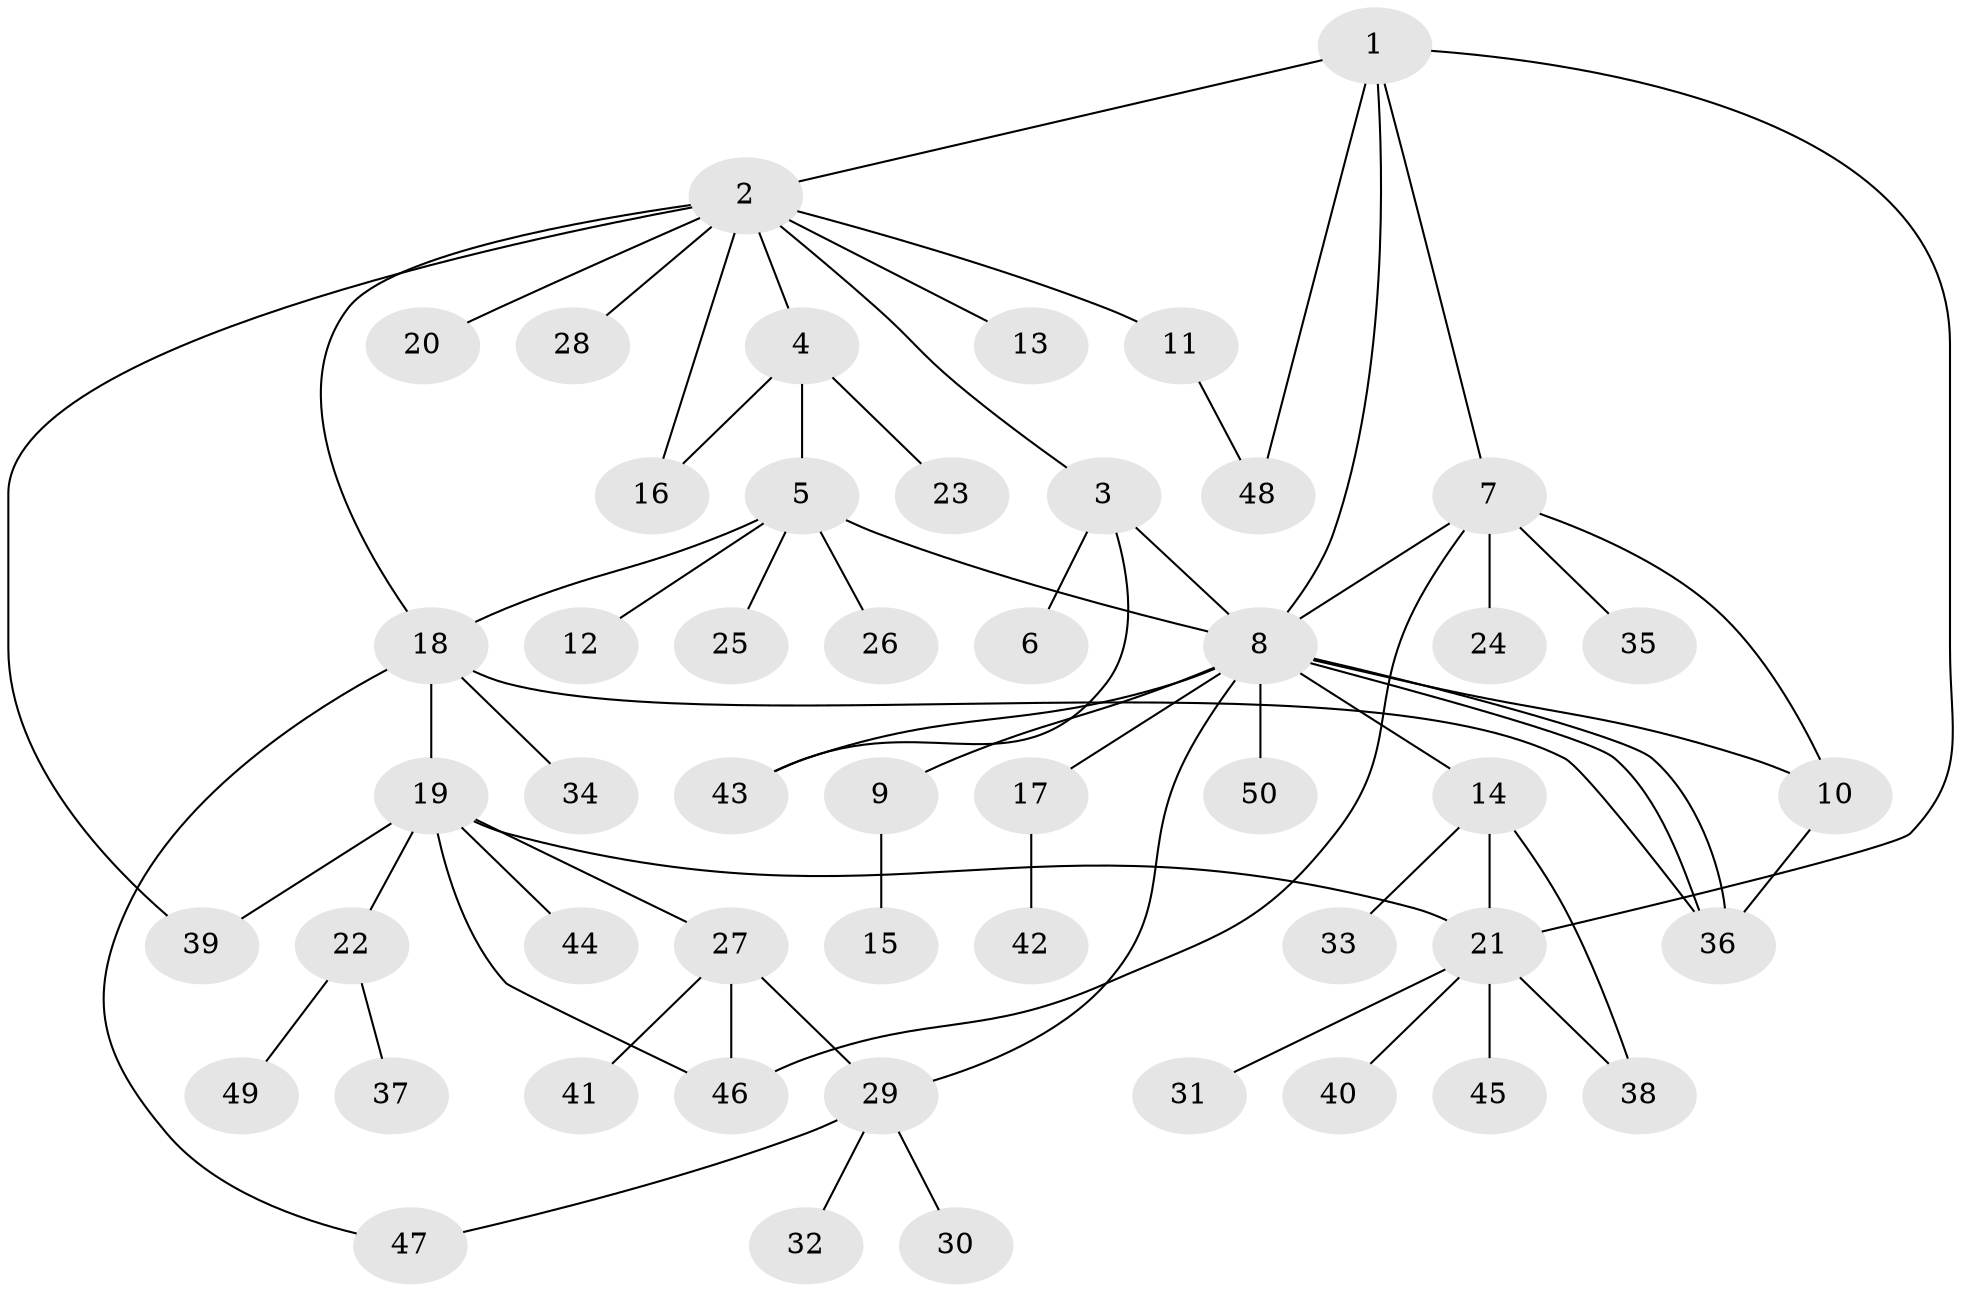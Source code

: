 // Generated by graph-tools (version 1.1) at 2025/11/02/27/25 16:11:13]
// undirected, 50 vertices, 68 edges
graph export_dot {
graph [start="1"]
  node [color=gray90,style=filled];
  1;
  2;
  3;
  4;
  5;
  6;
  7;
  8;
  9;
  10;
  11;
  12;
  13;
  14;
  15;
  16;
  17;
  18;
  19;
  20;
  21;
  22;
  23;
  24;
  25;
  26;
  27;
  28;
  29;
  30;
  31;
  32;
  33;
  34;
  35;
  36;
  37;
  38;
  39;
  40;
  41;
  42;
  43;
  44;
  45;
  46;
  47;
  48;
  49;
  50;
  1 -- 2;
  1 -- 7;
  1 -- 8;
  1 -- 21;
  1 -- 48;
  2 -- 3;
  2 -- 4;
  2 -- 11;
  2 -- 13;
  2 -- 16;
  2 -- 18;
  2 -- 20;
  2 -- 28;
  2 -- 39;
  3 -- 6;
  3 -- 8;
  3 -- 43;
  4 -- 5;
  4 -- 16;
  4 -- 23;
  5 -- 8;
  5 -- 12;
  5 -- 18;
  5 -- 25;
  5 -- 26;
  7 -- 8;
  7 -- 10;
  7 -- 24;
  7 -- 35;
  7 -- 46;
  8 -- 9;
  8 -- 10;
  8 -- 14;
  8 -- 17;
  8 -- 29;
  8 -- 36;
  8 -- 36;
  8 -- 43;
  8 -- 50;
  9 -- 15;
  10 -- 36;
  11 -- 48;
  14 -- 21;
  14 -- 33;
  14 -- 38;
  17 -- 42;
  18 -- 19;
  18 -- 34;
  18 -- 36;
  18 -- 47;
  19 -- 21;
  19 -- 22;
  19 -- 27;
  19 -- 39;
  19 -- 44;
  19 -- 46;
  21 -- 31;
  21 -- 38;
  21 -- 40;
  21 -- 45;
  22 -- 37;
  22 -- 49;
  27 -- 29;
  27 -- 41;
  27 -- 46;
  29 -- 30;
  29 -- 32;
  29 -- 47;
}
